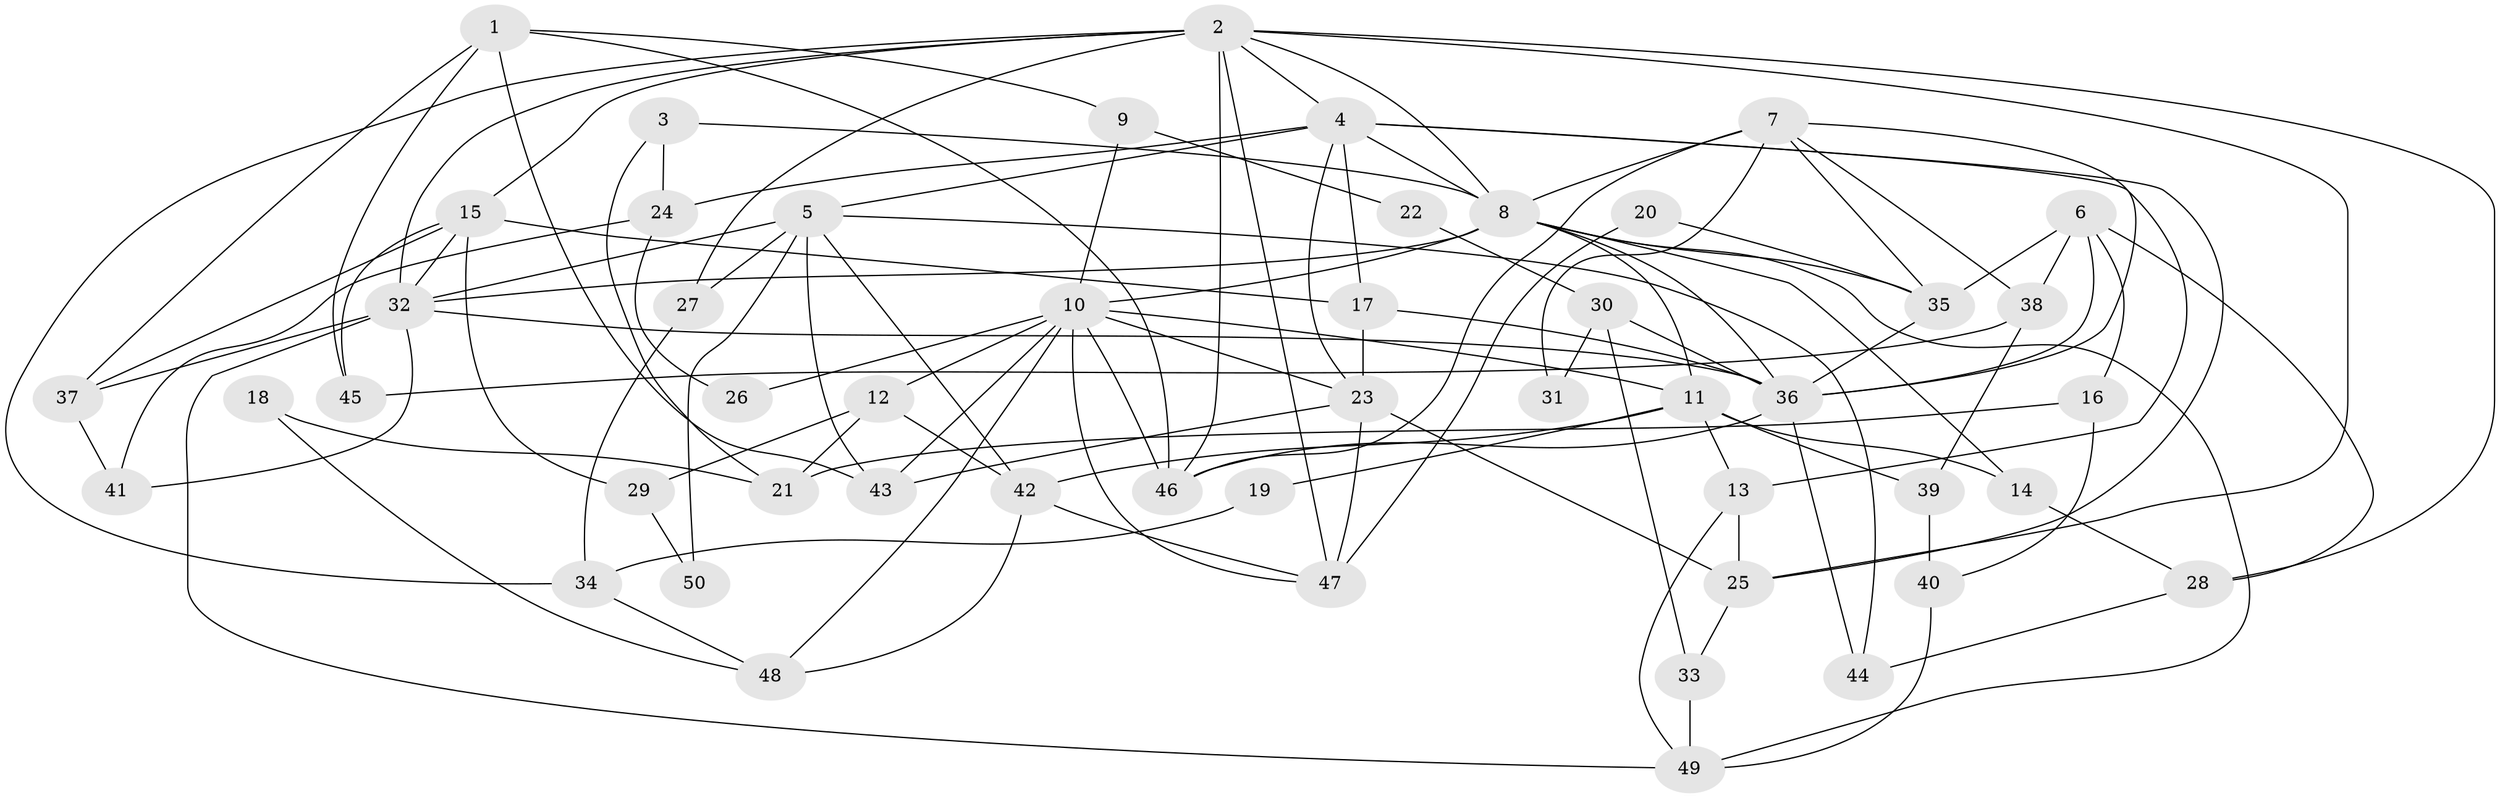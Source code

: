 // original degree distribution, {5: 0.17073170731707318, 8: 0.012195121951219513, 3: 0.2926829268292683, 6: 0.12195121951219512, 7: 0.024390243902439025, 4: 0.25609756097560976, 2: 0.12195121951219512}
// Generated by graph-tools (version 1.1) at 2025/51/03/04/25 22:51:13]
// undirected, 50 vertices, 113 edges
graph export_dot {
  node [color=gray90,style=filled];
  1;
  2;
  3;
  4;
  5;
  6;
  7;
  8;
  9;
  10;
  11;
  12;
  13;
  14;
  15;
  16;
  17;
  18;
  19;
  20;
  21;
  22;
  23;
  24;
  25;
  26;
  27;
  28;
  29;
  30;
  31;
  32;
  33;
  34;
  35;
  36;
  37;
  38;
  39;
  40;
  41;
  42;
  43;
  44;
  45;
  46;
  47;
  48;
  49;
  50;
  1 -- 9 [weight=1.0];
  1 -- 37 [weight=1.0];
  1 -- 43 [weight=1.0];
  1 -- 45 [weight=1.0];
  1 -- 46 [weight=1.0];
  2 -- 4 [weight=1.0];
  2 -- 8 [weight=1.0];
  2 -- 15 [weight=2.0];
  2 -- 25 [weight=2.0];
  2 -- 27 [weight=1.0];
  2 -- 28 [weight=1.0];
  2 -- 32 [weight=1.0];
  2 -- 34 [weight=1.0];
  2 -- 46 [weight=1.0];
  2 -- 47 [weight=1.0];
  3 -- 8 [weight=1.0];
  3 -- 21 [weight=1.0];
  3 -- 24 [weight=1.0];
  4 -- 5 [weight=1.0];
  4 -- 8 [weight=3.0];
  4 -- 13 [weight=1.0];
  4 -- 17 [weight=1.0];
  4 -- 23 [weight=2.0];
  4 -- 24 [weight=1.0];
  4 -- 25 [weight=1.0];
  5 -- 27 [weight=1.0];
  5 -- 32 [weight=1.0];
  5 -- 42 [weight=1.0];
  5 -- 43 [weight=1.0];
  5 -- 44 [weight=1.0];
  5 -- 50 [weight=1.0];
  6 -- 16 [weight=1.0];
  6 -- 28 [weight=1.0];
  6 -- 35 [weight=3.0];
  6 -- 36 [weight=2.0];
  6 -- 38 [weight=1.0];
  7 -- 8 [weight=1.0];
  7 -- 31 [weight=1.0];
  7 -- 35 [weight=1.0];
  7 -- 36 [weight=1.0];
  7 -- 38 [weight=1.0];
  7 -- 46 [weight=1.0];
  8 -- 10 [weight=1.0];
  8 -- 11 [weight=2.0];
  8 -- 14 [weight=1.0];
  8 -- 32 [weight=1.0];
  8 -- 35 [weight=2.0];
  8 -- 36 [weight=1.0];
  8 -- 49 [weight=1.0];
  9 -- 10 [weight=2.0];
  9 -- 22 [weight=1.0];
  10 -- 11 [weight=1.0];
  10 -- 12 [weight=1.0];
  10 -- 23 [weight=1.0];
  10 -- 26 [weight=1.0];
  10 -- 43 [weight=1.0];
  10 -- 46 [weight=1.0];
  10 -- 47 [weight=1.0];
  10 -- 48 [weight=1.0];
  11 -- 13 [weight=1.0];
  11 -- 14 [weight=1.0];
  11 -- 19 [weight=1.0];
  11 -- 39 [weight=1.0];
  11 -- 42 [weight=1.0];
  12 -- 21 [weight=1.0];
  12 -- 29 [weight=1.0];
  12 -- 42 [weight=1.0];
  13 -- 25 [weight=1.0];
  13 -- 49 [weight=1.0];
  14 -- 28 [weight=1.0];
  15 -- 17 [weight=1.0];
  15 -- 29 [weight=1.0];
  15 -- 32 [weight=2.0];
  15 -- 37 [weight=1.0];
  15 -- 45 [weight=1.0];
  16 -- 21 [weight=1.0];
  16 -- 40 [weight=1.0];
  17 -- 23 [weight=2.0];
  17 -- 36 [weight=1.0];
  18 -- 21 [weight=1.0];
  18 -- 48 [weight=1.0];
  19 -- 34 [weight=1.0];
  20 -- 35 [weight=1.0];
  20 -- 47 [weight=1.0];
  22 -- 30 [weight=1.0];
  23 -- 25 [weight=1.0];
  23 -- 43 [weight=1.0];
  23 -- 47 [weight=1.0];
  24 -- 26 [weight=1.0];
  24 -- 41 [weight=1.0];
  25 -- 33 [weight=1.0];
  27 -- 34 [weight=1.0];
  28 -- 44 [weight=1.0];
  29 -- 50 [weight=1.0];
  30 -- 31 [weight=1.0];
  30 -- 33 [weight=1.0];
  30 -- 36 [weight=1.0];
  32 -- 36 [weight=2.0];
  32 -- 37 [weight=1.0];
  32 -- 41 [weight=1.0];
  32 -- 49 [weight=1.0];
  33 -- 49 [weight=1.0];
  34 -- 48 [weight=1.0];
  35 -- 36 [weight=2.0];
  36 -- 44 [weight=1.0];
  36 -- 46 [weight=1.0];
  37 -- 41 [weight=1.0];
  38 -- 39 [weight=1.0];
  38 -- 45 [weight=1.0];
  39 -- 40 [weight=1.0];
  40 -- 49 [weight=1.0];
  42 -- 47 [weight=1.0];
  42 -- 48 [weight=1.0];
}
